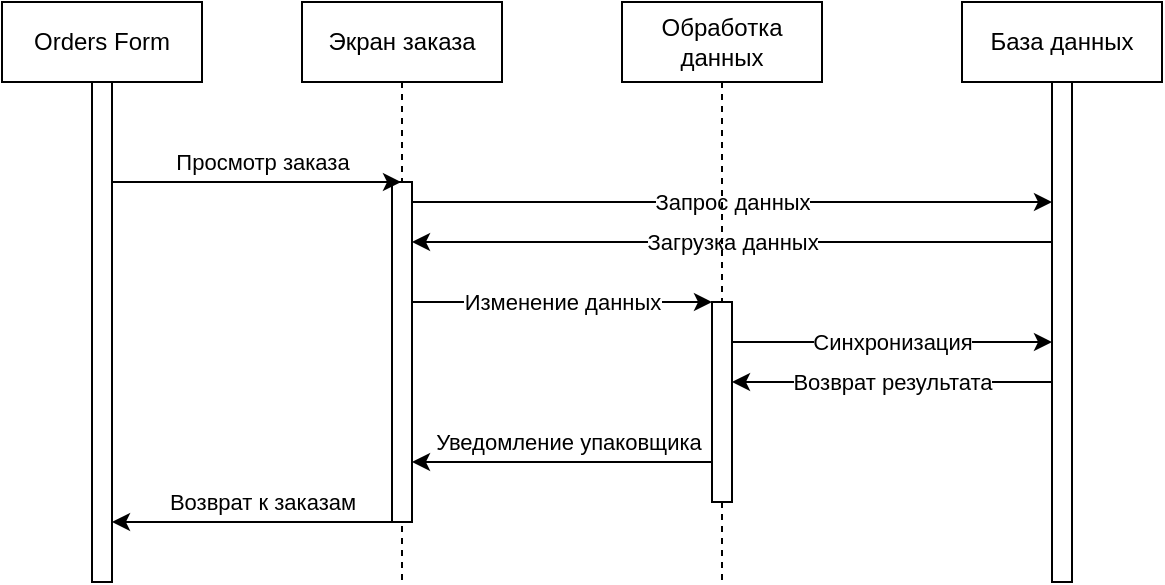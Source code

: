<mxfile version="12.9.13" type="device"><diagram id="MUgytkV6U_7gVNrKCTa1" name="Page-1"><mxGraphModel dx="1185" dy="637" grid="1" gridSize="10" guides="1" tooltips="1" connect="1" arrows="1" fold="1" page="1" pageScale="1" pageWidth="827" pageHeight="1169" math="0" shadow="0"><root><mxCell id="0"/><mxCell id="1" parent="0"/><mxCell id="32qLcPYZtphw4S8bj42R-2" value="Экран заказа" style="shape=umlLifeline;perimeter=lifelinePerimeter;whiteSpace=wrap;html=1;container=1;collapsible=0;recursiveResize=0;outlineConnect=0;" vertex="1" parent="1"><mxGeometry x="180" y="110" width="100" height="290" as="geometry"/></mxCell><mxCell id="32qLcPYZtphw4S8bj42R-4" value="" style="html=1;points=[];perimeter=orthogonalPerimeter;" vertex="1" parent="32qLcPYZtphw4S8bj42R-2"><mxGeometry x="45" y="90" width="10" height="170" as="geometry"/></mxCell><mxCell id="32qLcPYZtphw4S8bj42R-8" value="Просмотр заказа" style="edgeStyle=none;rounded=0;orthogonalLoop=1;jettySize=auto;html=1;" edge="1" parent="1" source="32qLcPYZtphw4S8bj42R-36" target="32qLcPYZtphw4S8bj42R-2"><mxGeometry x="0.176" y="14" relative="1" as="geometry"><mxPoint x="135" y="200.0" as="sourcePoint"/><Array as="points"><mxPoint x="170" y="200"/></Array><mxPoint x="-10" y="4" as="offset"/></mxGeometry></mxCell><mxCell id="32qLcPYZtphw4S8bj42R-19" value="База данных" style="shape=umlLifeline;perimeter=lifelinePerimeter;whiteSpace=wrap;html=1;container=1;collapsible=0;recursiveResize=0;outlineConnect=0;" vertex="1" parent="1"><mxGeometry x="510" y="110" width="100" height="290" as="geometry"/></mxCell><mxCell id="32qLcPYZtphw4S8bj42R-21" value="" style="html=1;points=[];perimeter=orthogonalPerimeter;" vertex="1" parent="32qLcPYZtphw4S8bj42R-19"><mxGeometry x="45" y="40" width="10" height="250" as="geometry"/></mxCell><mxCell id="32qLcPYZtphw4S8bj42R-35" value="Orders Form" style="shape=umlLifeline;perimeter=lifelinePerimeter;whiteSpace=wrap;html=1;container=1;collapsible=0;recursiveResize=0;outlineConnect=0;" vertex="1" parent="1"><mxGeometry x="30" y="110" width="100" height="290" as="geometry"/></mxCell><mxCell id="32qLcPYZtphw4S8bj42R-36" value="" style="html=1;points=[];perimeter=orthogonalPerimeter;" vertex="1" parent="32qLcPYZtphw4S8bj42R-35"><mxGeometry x="45" y="40" width="10" height="250" as="geometry"/></mxCell><mxCell id="32qLcPYZtphw4S8bj42R-38" value="Запрос данных" style="edgeStyle=none;rounded=0;orthogonalLoop=1;jettySize=auto;html=1;" edge="1" parent="1" source="32qLcPYZtphw4S8bj42R-4" target="32qLcPYZtphw4S8bj42R-21"><mxGeometry relative="1" as="geometry"><mxPoint x="315" y="340.0" as="targetPoint"/><Array as="points"><mxPoint x="390" y="210"/></Array></mxGeometry></mxCell><mxCell id="32qLcPYZtphw4S8bj42R-39" value="Загрузка данных" style="edgeStyle=none;rounded=0;orthogonalLoop=1;jettySize=auto;html=1;" edge="1" parent="1" source="32qLcPYZtphw4S8bj42R-21" target="32qLcPYZtphw4S8bj42R-4"><mxGeometry relative="1" as="geometry"><mxPoint x="545" y="230.0" as="sourcePoint"/><mxPoint x="245" y="230.0" as="targetPoint"/><Array as="points"><mxPoint x="400" y="230"/></Array></mxGeometry></mxCell><mxCell id="32qLcPYZtphw4S8bj42R-40" value="Обработка данных" style="shape=umlLifeline;perimeter=lifelinePerimeter;whiteSpace=wrap;html=1;container=1;collapsible=0;recursiveResize=0;outlineConnect=0;" vertex="1" parent="1"><mxGeometry x="340" y="110" width="100" height="290" as="geometry"/></mxCell><mxCell id="32qLcPYZtphw4S8bj42R-41" value="" style="html=1;points=[];perimeter=orthogonalPerimeter;" vertex="1" parent="32qLcPYZtphw4S8bj42R-40"><mxGeometry x="45" y="150" width="10" height="100" as="geometry"/></mxCell><mxCell id="32qLcPYZtphw4S8bj42R-42" value="Изменение данных" style="edgeStyle=none;rounded=0;orthogonalLoop=1;jettySize=auto;html=1;" edge="1" parent="1" source="32qLcPYZtphw4S8bj42R-4" target="32qLcPYZtphw4S8bj42R-41"><mxGeometry relative="1" as="geometry"><Array as="points"><mxPoint x="320" y="260"/></Array></mxGeometry></mxCell><mxCell id="32qLcPYZtphw4S8bj42R-43" value="Синхронизация" style="edgeStyle=none;rounded=0;orthogonalLoop=1;jettySize=auto;html=1;" edge="1" parent="1" source="32qLcPYZtphw4S8bj42R-41" target="32qLcPYZtphw4S8bj42R-21"><mxGeometry relative="1" as="geometry"><Array as="points"><mxPoint x="480" y="280"/></Array></mxGeometry></mxCell><mxCell id="32qLcPYZtphw4S8bj42R-44" value="Возврат результата" style="edgeStyle=none;rounded=0;orthogonalLoop=1;jettySize=auto;html=1;" edge="1" parent="1" source="32qLcPYZtphw4S8bj42R-21" target="32qLcPYZtphw4S8bj42R-41"><mxGeometry relative="1" as="geometry"><Array as="points"><mxPoint x="470" y="300"/></Array></mxGeometry></mxCell><mxCell id="32qLcPYZtphw4S8bj42R-45" value="Уведомление упаковщика" style="edgeStyle=none;rounded=0;orthogonalLoop=1;jettySize=auto;html=1;" edge="1" parent="1" source="32qLcPYZtphw4S8bj42R-41" target="32qLcPYZtphw4S8bj42R-4"><mxGeometry x="-0.033" y="-10" relative="1" as="geometry"><Array as="points"><mxPoint x="310" y="340"/></Array><mxPoint as="offset"/></mxGeometry></mxCell><mxCell id="32qLcPYZtphw4S8bj42R-51" value="Возврат к заказам" style="edgeStyle=none;rounded=0;orthogonalLoop=1;jettySize=auto;html=1;labelBackgroundColor=none;" edge="1" parent="1" source="32qLcPYZtphw4S8bj42R-4" target="32qLcPYZtphw4S8bj42R-36"><mxGeometry x="0.071" y="-14" relative="1" as="geometry"><Array as="points"><mxPoint x="150" y="370"/></Array><mxPoint x="10" y="4" as="offset"/></mxGeometry></mxCell></root></mxGraphModel></diagram></mxfile>